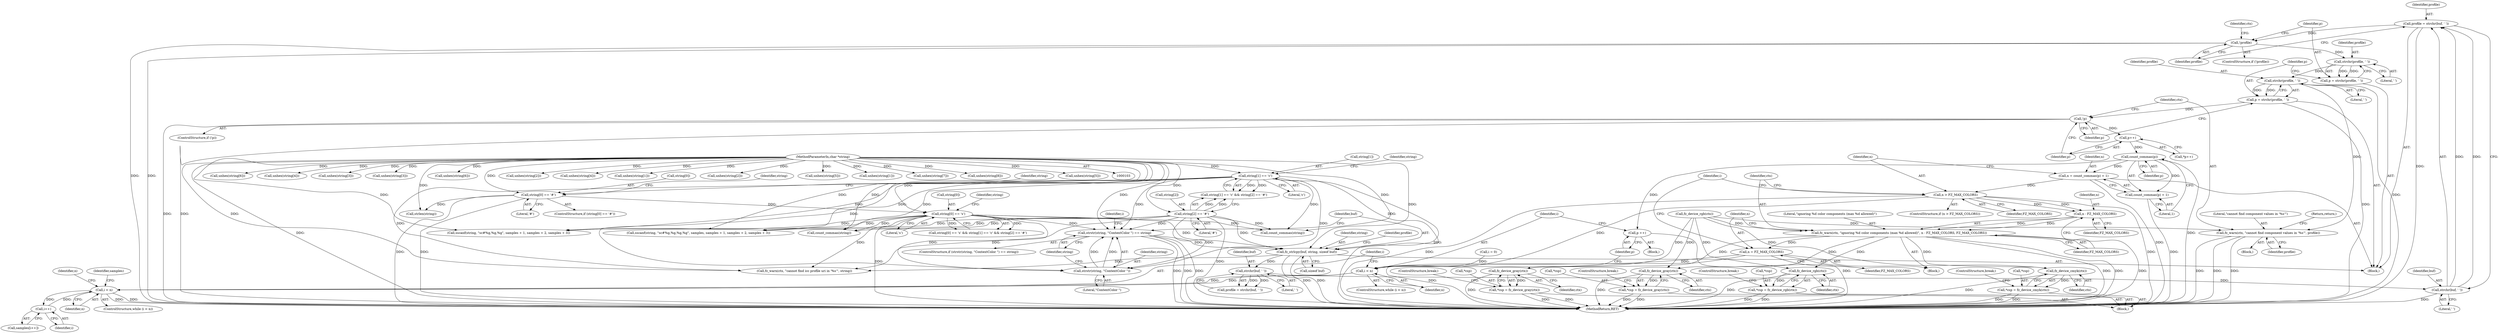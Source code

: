 digraph "0_ghostscript_60dabde18d7fe12b19da8b509bdfee9cc886aafc_0@pointer" {
"1000375" [label="(Call,strchr(profile, ' '))"];
"1000365" [label="(Call,!profile)"];
"1000359" [label="(Call,profile = strchr(buf, ' '))"];
"1000361" [label="(Call,strchr(buf, ' '))"];
"1000356" [label="(Call,strchr(buf, ' '))"];
"1000349" [label="(Call,fz_strlcpy(buf, string, sizeof buf))"];
"1000289" [label="(Call,string[0] == 's')"];
"1000142" [label="(Call,string[0] == '#')"];
"1000106" [label="(MethodParameterIn,char *string)"];
"1000295" [label="(Call,string[1] == 'c')"];
"1000300" [label="(Call,string[2] == '#')"];
"1000343" [label="(Call,strstr(string, \"ContextColor \") == string)"];
"1000344" [label="(Call,strstr(string, \"ContextColor \"))"];
"1000373" [label="(Call,p = strchr(profile, ' '))"];
"1000380" [label="(Call,strchr(profile, ' '))"];
"1000378" [label="(Call,p = strchr(profile, ' '))"];
"1000384" [label="(Call,!p)"];
"1000394" [label="(Call,p++)"];
"1000400" [label="(Call,count_commas(p))"];
"1000397" [label="(Call,n = count_commas(p) + 1)"];
"1000404" [label="(Call,n > FZ_MAX_COLORS)"];
"1000411" [label="(Call,n - FZ_MAX_COLORS)"];
"1000408" [label="(Call,fz_warn(ctx, \"ignoring %d color components (max %d allowed)\", n - FZ_MAX_COLORS, FZ_MAX_COLORS))"];
"1000415" [label="(Call,n = FZ_MAX_COLORS)"];
"1000422" [label="(Call,i < n)"];
"1000429" [label="(Call,i < n)"];
"1000436" [label="(Call,i++)"];
"1000476" [label="(Call,fz_device_gray(ctx))"];
"1000473" [label="(Call,*csp = fz_device_gray(ctx))"];
"1000483" [label="(Call,fz_device_rgb(ctx))"];
"1000480" [label="(Call,*csp = fz_device_rgb(ctx))"];
"1000490" [label="(Call,fz_device_cmyk(ctx))"];
"1000487" [label="(Call,*csp = fz_device_cmyk(ctx))"];
"1000497" [label="(Call,fz_device_gray(ctx))"];
"1000494" [label="(Call,*csp = fz_device_gray(ctx))"];
"1000399" [label="(Call,count_commas(p) + 1)"];
"1000426" [label="(Call,p ++)"];
"1000387" [label="(Call,fz_warn(ctx, \"cannot find component values in '%s'\", profile))"];
"1000345" [label="(Identifier,string)"];
"1000498" [label="(Identifier,ctx)"];
"1000195" [label="(Call,unhex(string[6]))"];
"1000431" [label="(Identifier,n)"];
"1000414" [label="(Identifier,FZ_MAX_COLORS)"];
"1000382" [label="(Literal,' ')"];
"1000364" [label="(ControlStructure,if (!profile))"];
"1000430" [label="(Identifier,i)"];
"1000435" [label="(Identifier,samples)"];
"1000180" [label="(Call,unhex(string[4]))"];
"1000351" [label="(Identifier,string)"];
"1000242" [label="(Call,unhex(string[3]))"];
"1000175" [label="(Call,unhex(string[3]))"];
"1000378" [label="(Call,p = strchr(profile, ' '))"];
"1000423" [label="(Identifier,i)"];
"1000407" [label="(Block,)"];
"1000150" [label="(Call,strlen(string))"];
"1000419" [label="(Identifier,i)"];
"1000417" [label="(Identifier,FZ_MAX_COLORS)"];
"1000388" [label="(Identifier,ctx)"];
"1000397" [label="(Call,n = count_commas(p) + 1)"];
"1000436" [label="(Call,i++)"];
"1000490" [label="(Call,fz_device_cmyk(ctx))"];
"1000485" [label="(ControlStructure,break;)"];
"1000355" [label="(Identifier,profile)"];
"1000403" [label="(ControlStructure,if (n > FZ_MAX_COLORS))"];
"1000311" [label="(Call,sscanf(string, \"sc#%g,%g,%g\", samples + 1, samples + 2, samples + 3))"];
"1000262" [label="(Call,unhex(string[6]))"];
"1000421" [label="(ControlStructure,while (i < n))"];
"1000384" [label="(Call,!p)"];
"1000377" [label="(Literal,' ')"];
"1000406" [label="(Identifier,FZ_MAX_COLORS)"];
"1000361" [label="(Call,strchr(buf, ' '))"];
"1000368" [label="(Call,fz_warn(ctx, \"cannot find icc profile uri in '%s'\", string))"];
"1000387" [label="(Call,fz_warn(ctx, \"cannot find component values in '%s'\", profile))"];
"1000427" [label="(Identifier,p)"];
"1000165" [label="(Call,unhex(string[2]))"];
"1000247" [label="(Call,unhex(string[4]))"];
"1000362" [label="(Identifier,buf)"];
"1000289" [label="(Call,string[0] == 's')"];
"1000492" [label="(ControlStructure,break;)"];
"1000342" [label="(ControlStructure,if (strstr(string, \"ContextColor \") == string))"];
"1000476" [label="(Call,fz_device_gray(ctx))"];
"1000151" [label="(Identifier,string)"];
"1000502" [label="(Identifier,i)"];
"1000360" [label="(Identifier,profile)"];
"1000434" [label="(Call,samples[i++])"];
"1000415" [label="(Call,n = FZ_MAX_COLORS)"];
"1000106" [label="(MethodParameterIn,char *string)"];
"1000359" [label="(Call,profile = strchr(buf, ' '))"];
"1000146" [label="(Literal,'#')"];
"1000401" [label="(Identifier,p)"];
"1000429" [label="(Call,i < n)"];
"1000375" [label="(Call,strchr(profile, ' '))"];
"1000357" [label="(Identifier,buf)"];
"1000474" [label="(Call,*csp)"];
"1000356" [label="(Call,strchr(buf, ' '))"];
"1000304" [label="(Literal,'#')"];
"1000227" [label="(Call,unhex(string[1]))"];
"1000374" [label="(Identifier,p)"];
"1000408" [label="(Call,fz_warn(ctx, \"ignoring %d color components (max %d allowed)\", n - FZ_MAX_COLORS, FZ_MAX_COLORS))"];
"1000480" [label="(Call,*csp = fz_device_rgb(ctx))"];
"1000350" [label="(Identifier,buf)"];
"1000297" [label="(Identifier,string)"];
"1000328" [label="(Call,sscanf(string, \"sc#%g,%g,%g,%g\", samples, samples + 1, samples + 2, samples + 3))"];
"1000484" [label="(Identifier,ctx)"];
"1000488" [label="(Call,*csp)"];
"1000295" [label="(Call,string[1] == 'c')"];
"1000440" [label="(Identifier,n)"];
"1000383" [label="(ControlStructure,if (!p))"];
"1000481" [label="(Call,*csp)"];
"1000478" [label="(ControlStructure,break;)"];
"1000411" [label="(Call,n - FZ_MAX_COLORS)"];
"1000343" [label="(Call,strstr(string, \"ContextColor \") == string)"];
"1000124" [label="(Call,fz_device_rgb(ctx))"];
"1000418" [label="(Call,i = 0)"];
"1000294" [label="(Call,string[1] == 'c' && string[2] == '#')"];
"1000473" [label="(Call,*csp = fz_device_gray(ctx))"];
"1000363" [label="(Literal,' ')"];
"1000232" [label="(Call,unhex(string[2]))"];
"1000358" [label="(Literal,' ')"];
"1000380" [label="(Call,strchr(profile, ' '))"];
"1000365" [label="(Call,!profile)"];
"1000494" [label="(Call,*csp = fz_device_gray(ctx))"];
"1000325" [label="(Call,count_commas(string))"];
"1000483" [label="(Call,fz_device_rgb(ctx))"];
"1000308" [label="(Call,count_commas(string))"];
"1000376" [label="(Identifier,profile)"];
"1000369" [label="(Identifier,ctx)"];
"1000410" [label="(Literal,\"ignoring %d color components (max %d allowed)\")"];
"1000471" [label="(Block,)"];
"1000426" [label="(Call,p ++)"];
"1000487" [label="(Call,*csp = fz_device_cmyk(ctx))"];
"1000405" [label="(Identifier,n)"];
"1000398" [label="(Identifier,n)"];
"1000348" [label="(Block,)"];
"1000143" [label="(Call,string[0])"];
"1000300" [label="(Call,string[2] == '#')"];
"1000409" [label="(Identifier,ctx)"];
"1000293" [label="(Literal,'s')"];
"1000389" [label="(Literal,\"cannot find component values in '%s'\")"];
"1000190" [label="(Call,unhex(string[5]))"];
"1000416" [label="(Identifier,n)"];
"1000379" [label="(Identifier,p)"];
"1000160" [label="(Call,unhex(string[1]))"];
"1000301" [label="(Call,string[2])"];
"1000425" [label="(Block,)"];
"1000346" [label="(Literal,\"ContextColor \")"];
"1000477" [label="(Identifier,ctx)"];
"1000428" [label="(ControlStructure,while (i < n))"];
"1000381" [label="(Identifier,profile)"];
"1000349" [label="(Call,fz_strlcpy(buf, string, sizeof buf))"];
"1000413" [label="(Identifier,FZ_MAX_COLORS)"];
"1000354" [label="(Call,profile = strchr(buf, ' '))"];
"1000394" [label="(Call,p++)"];
"1000393" [label="(Call,*p++)"];
"1000495" [label="(Call,*csp)"];
"1000296" [label="(Call,string[1])"];
"1000290" [label="(Call,string[0])"];
"1000373" [label="(Call,p = strchr(profile, ' '))"];
"1000352" [label="(Call,sizeof buf)"];
"1000402" [label="(Literal,1)"];
"1000291" [label="(Identifier,string)"];
"1000299" [label="(Literal,'c')"];
"1000399" [label="(Call,count_commas(p) + 1)"];
"1000424" [label="(Identifier,n)"];
"1000412" [label="(Identifier,n)"];
"1000395" [label="(Identifier,p)"];
"1000437" [label="(Identifier,i)"];
"1000491" [label="(Identifier,ctx)"];
"1000205" [label="(Call,unhex(string[7]))"];
"1000404" [label="(Call,n > FZ_MAX_COLORS)"];
"1000386" [label="(Block,)"];
"1000390" [label="(Identifier,profile)"];
"1000391" [label="(Return,return;)"];
"1000210" [label="(Call,unhex(string[8]))"];
"1000537" [label="(MethodReturn,RET)"];
"1000142" [label="(Call,string[0] == '#')"];
"1000497" [label="(Call,fz_device_gray(ctx))"];
"1000344" [label="(Call,strstr(string, \"ContextColor \"))"];
"1000347" [label="(Identifier,string)"];
"1000302" [label="(Identifier,string)"];
"1000141" [label="(ControlStructure,if (string[0] == '#'))"];
"1000366" [label="(Identifier,profile)"];
"1000257" [label="(Call,unhex(string[5]))"];
"1000385" [label="(Identifier,p)"];
"1000499" [label="(ControlStructure,break;)"];
"1000400" [label="(Call,count_commas(p))"];
"1000288" [label="(Call,string[0] == 's' && string[1] == 'c' && string[2] == '#')"];
"1000422" [label="(Call,i < n)"];
"1000375" -> "1000373"  [label="AST: "];
"1000375" -> "1000377"  [label="CFG: "];
"1000376" -> "1000375"  [label="AST: "];
"1000377" -> "1000375"  [label="AST: "];
"1000373" -> "1000375"  [label="CFG: "];
"1000375" -> "1000373"  [label="DDG: "];
"1000375" -> "1000373"  [label="DDG: "];
"1000365" -> "1000375"  [label="DDG: "];
"1000375" -> "1000380"  [label="DDG: "];
"1000365" -> "1000364"  [label="AST: "];
"1000365" -> "1000366"  [label="CFG: "];
"1000366" -> "1000365"  [label="AST: "];
"1000369" -> "1000365"  [label="CFG: "];
"1000374" -> "1000365"  [label="CFG: "];
"1000365" -> "1000537"  [label="DDG: "];
"1000365" -> "1000537"  [label="DDG: "];
"1000359" -> "1000365"  [label="DDG: "];
"1000359" -> "1000348"  [label="AST: "];
"1000359" -> "1000361"  [label="CFG: "];
"1000360" -> "1000359"  [label="AST: "];
"1000361" -> "1000359"  [label="AST: "];
"1000366" -> "1000359"  [label="CFG: "];
"1000359" -> "1000537"  [label="DDG: "];
"1000361" -> "1000359"  [label="DDG: "];
"1000361" -> "1000359"  [label="DDG: "];
"1000361" -> "1000363"  [label="CFG: "];
"1000362" -> "1000361"  [label="AST: "];
"1000363" -> "1000361"  [label="AST: "];
"1000361" -> "1000537"  [label="DDG: "];
"1000356" -> "1000361"  [label="DDG: "];
"1000356" -> "1000354"  [label="AST: "];
"1000356" -> "1000358"  [label="CFG: "];
"1000357" -> "1000356"  [label="AST: "];
"1000358" -> "1000356"  [label="AST: "];
"1000354" -> "1000356"  [label="CFG: "];
"1000356" -> "1000354"  [label="DDG: "];
"1000356" -> "1000354"  [label="DDG: "];
"1000349" -> "1000356"  [label="DDG: "];
"1000349" -> "1000348"  [label="AST: "];
"1000349" -> "1000352"  [label="CFG: "];
"1000350" -> "1000349"  [label="AST: "];
"1000351" -> "1000349"  [label="AST: "];
"1000352" -> "1000349"  [label="AST: "];
"1000355" -> "1000349"  [label="CFG: "];
"1000349" -> "1000537"  [label="DDG: "];
"1000349" -> "1000537"  [label="DDG: "];
"1000289" -> "1000349"  [label="DDG: "];
"1000295" -> "1000349"  [label="DDG: "];
"1000300" -> "1000349"  [label="DDG: "];
"1000343" -> "1000349"  [label="DDG: "];
"1000106" -> "1000349"  [label="DDG: "];
"1000349" -> "1000368"  [label="DDG: "];
"1000289" -> "1000288"  [label="AST: "];
"1000289" -> "1000293"  [label="CFG: "];
"1000290" -> "1000289"  [label="AST: "];
"1000293" -> "1000289"  [label="AST: "];
"1000297" -> "1000289"  [label="CFG: "];
"1000288" -> "1000289"  [label="CFG: "];
"1000289" -> "1000537"  [label="DDG: "];
"1000289" -> "1000288"  [label="DDG: "];
"1000289" -> "1000288"  [label="DDG: "];
"1000142" -> "1000289"  [label="DDG: "];
"1000106" -> "1000289"  [label="DDG: "];
"1000289" -> "1000308"  [label="DDG: "];
"1000289" -> "1000311"  [label="DDG: "];
"1000289" -> "1000325"  [label="DDG: "];
"1000289" -> "1000328"  [label="DDG: "];
"1000289" -> "1000344"  [label="DDG: "];
"1000289" -> "1000343"  [label="DDG: "];
"1000289" -> "1000368"  [label="DDG: "];
"1000142" -> "1000141"  [label="AST: "];
"1000142" -> "1000146"  [label="CFG: "];
"1000143" -> "1000142"  [label="AST: "];
"1000146" -> "1000142"  [label="AST: "];
"1000151" -> "1000142"  [label="CFG: "];
"1000291" -> "1000142"  [label="CFG: "];
"1000142" -> "1000537"  [label="DDG: "];
"1000142" -> "1000537"  [label="DDG: "];
"1000106" -> "1000142"  [label="DDG: "];
"1000142" -> "1000150"  [label="DDG: "];
"1000106" -> "1000103"  [label="AST: "];
"1000106" -> "1000537"  [label="DDG: "];
"1000106" -> "1000150"  [label="DDG: "];
"1000106" -> "1000160"  [label="DDG: "];
"1000106" -> "1000165"  [label="DDG: "];
"1000106" -> "1000175"  [label="DDG: "];
"1000106" -> "1000180"  [label="DDG: "];
"1000106" -> "1000190"  [label="DDG: "];
"1000106" -> "1000195"  [label="DDG: "];
"1000106" -> "1000205"  [label="DDG: "];
"1000106" -> "1000210"  [label="DDG: "];
"1000106" -> "1000227"  [label="DDG: "];
"1000106" -> "1000232"  [label="DDG: "];
"1000106" -> "1000242"  [label="DDG: "];
"1000106" -> "1000247"  [label="DDG: "];
"1000106" -> "1000257"  [label="DDG: "];
"1000106" -> "1000262"  [label="DDG: "];
"1000106" -> "1000295"  [label="DDG: "];
"1000106" -> "1000300"  [label="DDG: "];
"1000106" -> "1000308"  [label="DDG: "];
"1000106" -> "1000311"  [label="DDG: "];
"1000106" -> "1000325"  [label="DDG: "];
"1000106" -> "1000328"  [label="DDG: "];
"1000106" -> "1000344"  [label="DDG: "];
"1000106" -> "1000343"  [label="DDG: "];
"1000106" -> "1000368"  [label="DDG: "];
"1000295" -> "1000294"  [label="AST: "];
"1000295" -> "1000299"  [label="CFG: "];
"1000296" -> "1000295"  [label="AST: "];
"1000299" -> "1000295"  [label="AST: "];
"1000302" -> "1000295"  [label="CFG: "];
"1000294" -> "1000295"  [label="CFG: "];
"1000295" -> "1000537"  [label="DDG: "];
"1000295" -> "1000294"  [label="DDG: "];
"1000295" -> "1000294"  [label="DDG: "];
"1000295" -> "1000308"  [label="DDG: "];
"1000295" -> "1000311"  [label="DDG: "];
"1000295" -> "1000325"  [label="DDG: "];
"1000295" -> "1000328"  [label="DDG: "];
"1000295" -> "1000344"  [label="DDG: "];
"1000295" -> "1000343"  [label="DDG: "];
"1000295" -> "1000368"  [label="DDG: "];
"1000300" -> "1000294"  [label="AST: "];
"1000300" -> "1000304"  [label="CFG: "];
"1000301" -> "1000300"  [label="AST: "];
"1000304" -> "1000300"  [label="AST: "];
"1000294" -> "1000300"  [label="CFG: "];
"1000300" -> "1000537"  [label="DDG: "];
"1000300" -> "1000294"  [label="DDG: "];
"1000300" -> "1000294"  [label="DDG: "];
"1000300" -> "1000308"  [label="DDG: "];
"1000300" -> "1000311"  [label="DDG: "];
"1000300" -> "1000325"  [label="DDG: "];
"1000300" -> "1000328"  [label="DDG: "];
"1000300" -> "1000344"  [label="DDG: "];
"1000300" -> "1000343"  [label="DDG: "];
"1000300" -> "1000368"  [label="DDG: "];
"1000343" -> "1000342"  [label="AST: "];
"1000343" -> "1000347"  [label="CFG: "];
"1000344" -> "1000343"  [label="AST: "];
"1000347" -> "1000343"  [label="AST: "];
"1000350" -> "1000343"  [label="CFG: "];
"1000502" -> "1000343"  [label="CFG: "];
"1000343" -> "1000537"  [label="DDG: "];
"1000343" -> "1000537"  [label="DDG: "];
"1000343" -> "1000537"  [label="DDG: "];
"1000344" -> "1000343"  [label="DDG: "];
"1000344" -> "1000343"  [label="DDG: "];
"1000344" -> "1000346"  [label="CFG: "];
"1000345" -> "1000344"  [label="AST: "];
"1000346" -> "1000344"  [label="AST: "];
"1000347" -> "1000344"  [label="CFG: "];
"1000373" -> "1000348"  [label="AST: "];
"1000374" -> "1000373"  [label="AST: "];
"1000379" -> "1000373"  [label="CFG: "];
"1000380" -> "1000378"  [label="AST: "];
"1000380" -> "1000382"  [label="CFG: "];
"1000381" -> "1000380"  [label="AST: "];
"1000382" -> "1000380"  [label="AST: "];
"1000378" -> "1000380"  [label="CFG: "];
"1000380" -> "1000537"  [label="DDG: "];
"1000380" -> "1000378"  [label="DDG: "];
"1000380" -> "1000378"  [label="DDG: "];
"1000380" -> "1000387"  [label="DDG: "];
"1000378" -> "1000348"  [label="AST: "];
"1000379" -> "1000378"  [label="AST: "];
"1000385" -> "1000378"  [label="CFG: "];
"1000378" -> "1000537"  [label="DDG: "];
"1000378" -> "1000384"  [label="DDG: "];
"1000384" -> "1000383"  [label="AST: "];
"1000384" -> "1000385"  [label="CFG: "];
"1000385" -> "1000384"  [label="AST: "];
"1000388" -> "1000384"  [label="CFG: "];
"1000395" -> "1000384"  [label="CFG: "];
"1000384" -> "1000537"  [label="DDG: "];
"1000384" -> "1000537"  [label="DDG: "];
"1000384" -> "1000394"  [label="DDG: "];
"1000394" -> "1000393"  [label="AST: "];
"1000394" -> "1000395"  [label="CFG: "];
"1000395" -> "1000394"  [label="AST: "];
"1000393" -> "1000394"  [label="CFG: "];
"1000394" -> "1000400"  [label="DDG: "];
"1000400" -> "1000399"  [label="AST: "];
"1000400" -> "1000401"  [label="CFG: "];
"1000401" -> "1000400"  [label="AST: "];
"1000402" -> "1000400"  [label="CFG: "];
"1000400" -> "1000537"  [label="DDG: "];
"1000400" -> "1000397"  [label="DDG: "];
"1000400" -> "1000399"  [label="DDG: "];
"1000400" -> "1000426"  [label="DDG: "];
"1000397" -> "1000348"  [label="AST: "];
"1000397" -> "1000399"  [label="CFG: "];
"1000398" -> "1000397"  [label="AST: "];
"1000399" -> "1000397"  [label="AST: "];
"1000405" -> "1000397"  [label="CFG: "];
"1000397" -> "1000537"  [label="DDG: "];
"1000397" -> "1000404"  [label="DDG: "];
"1000404" -> "1000403"  [label="AST: "];
"1000404" -> "1000406"  [label="CFG: "];
"1000405" -> "1000404"  [label="AST: "];
"1000406" -> "1000404"  [label="AST: "];
"1000409" -> "1000404"  [label="CFG: "];
"1000419" -> "1000404"  [label="CFG: "];
"1000404" -> "1000537"  [label="DDG: "];
"1000404" -> "1000537"  [label="DDG: "];
"1000404" -> "1000411"  [label="DDG: "];
"1000404" -> "1000411"  [label="DDG: "];
"1000404" -> "1000422"  [label="DDG: "];
"1000411" -> "1000408"  [label="AST: "];
"1000411" -> "1000413"  [label="CFG: "];
"1000412" -> "1000411"  [label="AST: "];
"1000413" -> "1000411"  [label="AST: "];
"1000414" -> "1000411"  [label="CFG: "];
"1000411" -> "1000408"  [label="DDG: "];
"1000411" -> "1000408"  [label="DDG: "];
"1000408" -> "1000407"  [label="AST: "];
"1000408" -> "1000414"  [label="CFG: "];
"1000409" -> "1000408"  [label="AST: "];
"1000410" -> "1000408"  [label="AST: "];
"1000414" -> "1000408"  [label="AST: "];
"1000416" -> "1000408"  [label="CFG: "];
"1000408" -> "1000537"  [label="DDG: "];
"1000408" -> "1000537"  [label="DDG: "];
"1000408" -> "1000537"  [label="DDG: "];
"1000124" -> "1000408"  [label="DDG: "];
"1000408" -> "1000415"  [label="DDG: "];
"1000408" -> "1000476"  [label="DDG: "];
"1000408" -> "1000483"  [label="DDG: "];
"1000408" -> "1000490"  [label="DDG: "];
"1000408" -> "1000497"  [label="DDG: "];
"1000415" -> "1000407"  [label="AST: "];
"1000415" -> "1000417"  [label="CFG: "];
"1000416" -> "1000415"  [label="AST: "];
"1000417" -> "1000415"  [label="AST: "];
"1000419" -> "1000415"  [label="CFG: "];
"1000415" -> "1000537"  [label="DDG: "];
"1000415" -> "1000422"  [label="DDG: "];
"1000422" -> "1000421"  [label="AST: "];
"1000422" -> "1000424"  [label="CFG: "];
"1000423" -> "1000422"  [label="AST: "];
"1000424" -> "1000422"  [label="AST: "];
"1000427" -> "1000422"  [label="CFG: "];
"1000430" -> "1000422"  [label="CFG: "];
"1000418" -> "1000422"  [label="DDG: "];
"1000422" -> "1000429"  [label="DDG: "];
"1000422" -> "1000429"  [label="DDG: "];
"1000429" -> "1000428"  [label="AST: "];
"1000429" -> "1000431"  [label="CFG: "];
"1000430" -> "1000429"  [label="AST: "];
"1000431" -> "1000429"  [label="AST: "];
"1000435" -> "1000429"  [label="CFG: "];
"1000440" -> "1000429"  [label="CFG: "];
"1000429" -> "1000537"  [label="DDG: "];
"1000429" -> "1000537"  [label="DDG: "];
"1000436" -> "1000429"  [label="DDG: "];
"1000429" -> "1000436"  [label="DDG: "];
"1000436" -> "1000434"  [label="AST: "];
"1000436" -> "1000437"  [label="CFG: "];
"1000437" -> "1000436"  [label="AST: "];
"1000434" -> "1000436"  [label="CFG: "];
"1000476" -> "1000473"  [label="AST: "];
"1000476" -> "1000477"  [label="CFG: "];
"1000477" -> "1000476"  [label="AST: "];
"1000473" -> "1000476"  [label="CFG: "];
"1000476" -> "1000537"  [label="DDG: "];
"1000476" -> "1000473"  [label="DDG: "];
"1000124" -> "1000476"  [label="DDG: "];
"1000473" -> "1000471"  [label="AST: "];
"1000474" -> "1000473"  [label="AST: "];
"1000478" -> "1000473"  [label="CFG: "];
"1000473" -> "1000537"  [label="DDG: "];
"1000473" -> "1000537"  [label="DDG: "];
"1000483" -> "1000480"  [label="AST: "];
"1000483" -> "1000484"  [label="CFG: "];
"1000484" -> "1000483"  [label="AST: "];
"1000480" -> "1000483"  [label="CFG: "];
"1000483" -> "1000537"  [label="DDG: "];
"1000483" -> "1000480"  [label="DDG: "];
"1000124" -> "1000483"  [label="DDG: "];
"1000480" -> "1000471"  [label="AST: "];
"1000481" -> "1000480"  [label="AST: "];
"1000485" -> "1000480"  [label="CFG: "];
"1000480" -> "1000537"  [label="DDG: "];
"1000480" -> "1000537"  [label="DDG: "];
"1000490" -> "1000487"  [label="AST: "];
"1000490" -> "1000491"  [label="CFG: "];
"1000491" -> "1000490"  [label="AST: "];
"1000487" -> "1000490"  [label="CFG: "];
"1000490" -> "1000537"  [label="DDG: "];
"1000490" -> "1000487"  [label="DDG: "];
"1000124" -> "1000490"  [label="DDG: "];
"1000487" -> "1000471"  [label="AST: "];
"1000488" -> "1000487"  [label="AST: "];
"1000492" -> "1000487"  [label="CFG: "];
"1000487" -> "1000537"  [label="DDG: "];
"1000487" -> "1000537"  [label="DDG: "];
"1000497" -> "1000494"  [label="AST: "];
"1000497" -> "1000498"  [label="CFG: "];
"1000498" -> "1000497"  [label="AST: "];
"1000494" -> "1000497"  [label="CFG: "];
"1000497" -> "1000537"  [label="DDG: "];
"1000497" -> "1000494"  [label="DDG: "];
"1000124" -> "1000497"  [label="DDG: "];
"1000494" -> "1000471"  [label="AST: "];
"1000495" -> "1000494"  [label="AST: "];
"1000499" -> "1000494"  [label="CFG: "];
"1000494" -> "1000537"  [label="DDG: "];
"1000494" -> "1000537"  [label="DDG: "];
"1000399" -> "1000402"  [label="CFG: "];
"1000402" -> "1000399"  [label="AST: "];
"1000399" -> "1000537"  [label="DDG: "];
"1000426" -> "1000425"  [label="AST: "];
"1000426" -> "1000427"  [label="CFG: "];
"1000427" -> "1000426"  [label="AST: "];
"1000423" -> "1000426"  [label="CFG: "];
"1000426" -> "1000537"  [label="DDG: "];
"1000387" -> "1000386"  [label="AST: "];
"1000387" -> "1000390"  [label="CFG: "];
"1000388" -> "1000387"  [label="AST: "];
"1000389" -> "1000387"  [label="AST: "];
"1000390" -> "1000387"  [label="AST: "];
"1000391" -> "1000387"  [label="CFG: "];
"1000387" -> "1000537"  [label="DDG: "];
"1000387" -> "1000537"  [label="DDG: "];
"1000387" -> "1000537"  [label="DDG: "];
"1000124" -> "1000387"  [label="DDG: "];
}
